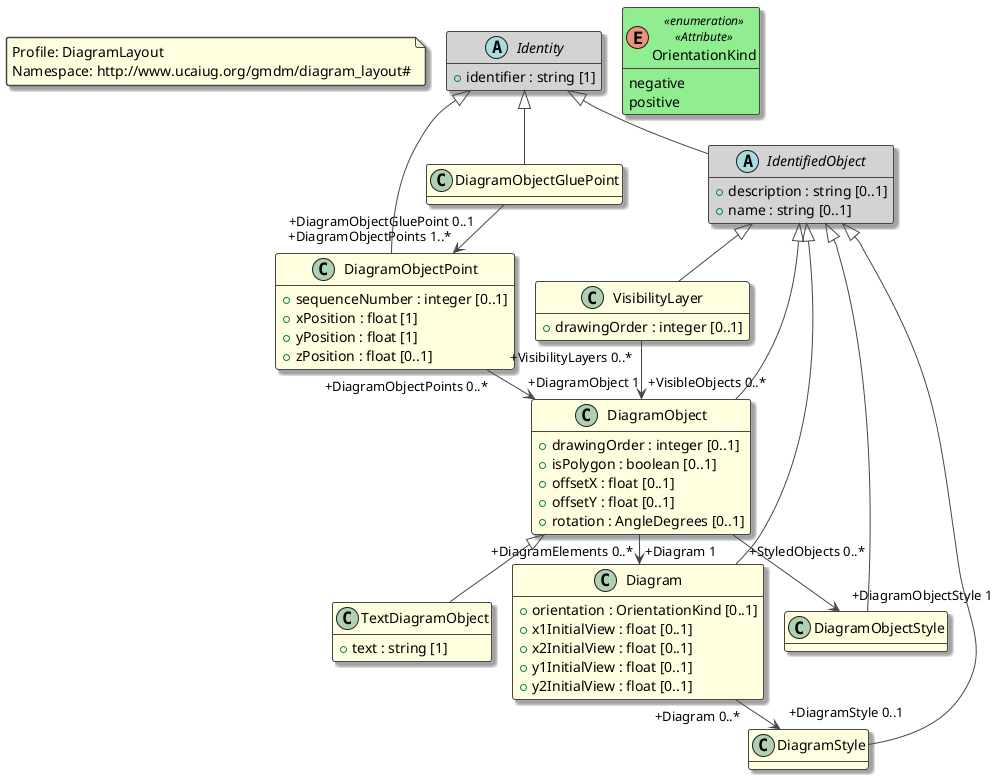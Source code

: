 @startuml
top to bottom direction
hide empty methods

' Here we adjust the horizontal spacing for better spatial rendering (the PlantUML default is ~20)
skinparam nodesep 20
' Here we adjust the vertical spacing for better spatial rendering (the PlantUML default is ~30)
skinparam ranksep 30

skinparam BackgroundColor #FFFFFF
skinparam shadowing false
skinparam RoundCorner 5
skinparam BorderColor #454645
skinparam ArrowColor #454645
skinparam FontColor #000000

skinparam class {
  ' Concrete classes style definition
  BackgroundColor #FFFFE0
  FontColor #000000
  AttributeFontColor #000000
  StereotypeFontColor #000000
  HeaderFontColor #000000
  BorderColor #454645
  BorderThickness 1
  
  ' Abstract classes style definition
  BackgroundColor<<abstract>> #D3D3D3
  FontColor<<abstract>> #000000
  AttributeFontColor<<abstract>> #000000
  StereotypeFontColor<<abstract>> #000000
  HeaderFontColor<<abstract>> #000000
  BorderColor<<abstract>> #454645
  BorderThickness<<abstract>> 1
  
  ' Enumerations style definition
  BackgroundColor<<enumeration>> #90EE90
  FontColor<<enumeration>> #000000
  AttributeFontColor<<enumeration>> #000000
  StereotypeFontColor<<enumeration>> #000000
  HeaderFontColor <<enumeration>> #000000
  BorderColor<<enumeration>> #454645
  BorderThickness<<enumeration>> 1
  
  ' CIMDatatypes style definition
  BackgroundColor<<CIMDatatype>> #FFEBCD
  FontColor<<CIMDatatype>> #000000
  AttributeFontColor<<CIMDatatype>> #000000
  StereotypeFontColor<<CIMDatatype>> #000000
  HeaderFontColor<<CIMDatatype>> #000000
  BorderColor<<CIMDatatype>> #454645
  BorderThickness<<CIMDatatype>> 1
  
  ' Compound classes style definition
  BackgroundColor<<Compound>> #FFEBCD
  FontColor<<Compound>> #000000
  AttributeFontColor<<Compound>> #000000
  StereotypeFontColor<<Compound>> #000000
  HeaderFontColor<<Compound>> #000000
  BorderColor<<Compound>> #454645
  BorderThickness<<Compound>> 1
  
  ' Primitive classes style definition
  BackgroundColor<<Primitive>> #E6E6FF
  FontColor<<Primitive>> #000000
  AttributeFontColor<<Primitive>> #000000
  StereotypeFontColor<<Primitive>> #000000
  HeaderFontColor<<Primitive>> #000000
  BorderColor<<Primitive>> #454645
  BorderThickness<<Primitive>> 1
  
  ' Errors classes style definition
  BackgroundColor<<error>> #FFC0CB
  FontColor<<error>> #000000
  AttributeFontColor<<error>> #000000
  StereotypeFontColor<<error>> #000000
  HeaderFontColor<<error>> #000000
  BorderColor<<error>> #454645
  BorderThickness<<error>> 1
}
skinparam shadowing true

hide <<abstract>> stereotype
hide <<error>> stereotype


skinparam note {
  BorderColor #454645
  BorderThickness 1.5
  FontSize 14
  Font Bold
  FontColor #000000
}
' Add a note towards the upper left corner of the diagram
note as DiagramLayoutNote #lightyellow
   Profile: DiagramLayout
   Namespace: http://www.ucaiug.org/gmdm/diagram_layout#
end note

' Diagram inherits from IdentifiedObject
class Diagram   {
   +orientation : OrientationKind [0..1]
   +x1InitialView : float [0..1]
   +x2InitialView : float [0..1]
   +y1InitialView : float [0..1]
   +y2InitialView : float [0..1]
}

IdentifiedObject <|-- Diagram
Diagram "+Diagram 0..*" --> "+DiagramStyle 0..1" DiagramStyle

' DiagramObject inherits from IdentifiedObject
class DiagramObject   {
   +drawingOrder : integer [0..1]
   +isPolygon : boolean [0..1]
   +offsetX : float [0..1]
   +offsetY : float [0..1]
   +rotation : AngleDegrees [0..1]
}

IdentifiedObject <|-- DiagramObject
DiagramObject "+DiagramElements 0..*" --> "+Diagram 1" Diagram
DiagramObject "+StyledObjects 0..*" --> "+DiagramObjectStyle 1" DiagramObjectStyle

' DiagramObjectGluePoint inherits from Identity
class DiagramObjectGluePoint   {
}

Identity <|-- DiagramObjectGluePoint
DiagramObjectGluePoint "+DiagramObjectGluePoint 0..1" --> "+DiagramObjectPoints 1..*" DiagramObjectPoint

' DiagramObjectPoint inherits from Identity
class DiagramObjectPoint   {
   +sequenceNumber : integer [0..1]
   +xPosition : float [1]
   +yPosition : float [1]
   +zPosition : float [0..1]
}

Identity <|-- DiagramObjectPoint
DiagramObjectPoint "+DiagramObjectPoints 0..*" --> "+DiagramObject 1" DiagramObject

' DiagramObjectStyle inherits from IdentifiedObject
class DiagramObjectStyle   {
}

IdentifiedObject <|-- DiagramObjectStyle

' DiagramStyle inherits from IdentifiedObject
class DiagramStyle   {
}

IdentifiedObject <|-- DiagramStyle

' IdentifiedObject inherits from Identity
abstract class IdentifiedObject  <<abstract>> {
   +description : string [0..1]
   +name : string [0..1]
}

Identity <|-- IdentifiedObject

' Identity
abstract class Identity  <<abstract>> {
   +identifier : string [1]
}


' Enumeration OrientationKind
enum OrientationKind <<enumeration>><<Attribute>>  {
   negative
   positive
}

' TextDiagramObject inherits from DiagramObject
class TextDiagramObject   {
   +text : string [1]
}

DiagramObject <|-- TextDiagramObject

' VisibilityLayer inherits from IdentifiedObject
class VisibilityLayer   {
   +drawingOrder : integer [0..1]
}

IdentifiedObject <|-- VisibilityLayer
VisibilityLayer "+VisibilityLayers 0..*" --> "+VisibleObjects 0..*" DiagramObject

@enduml
